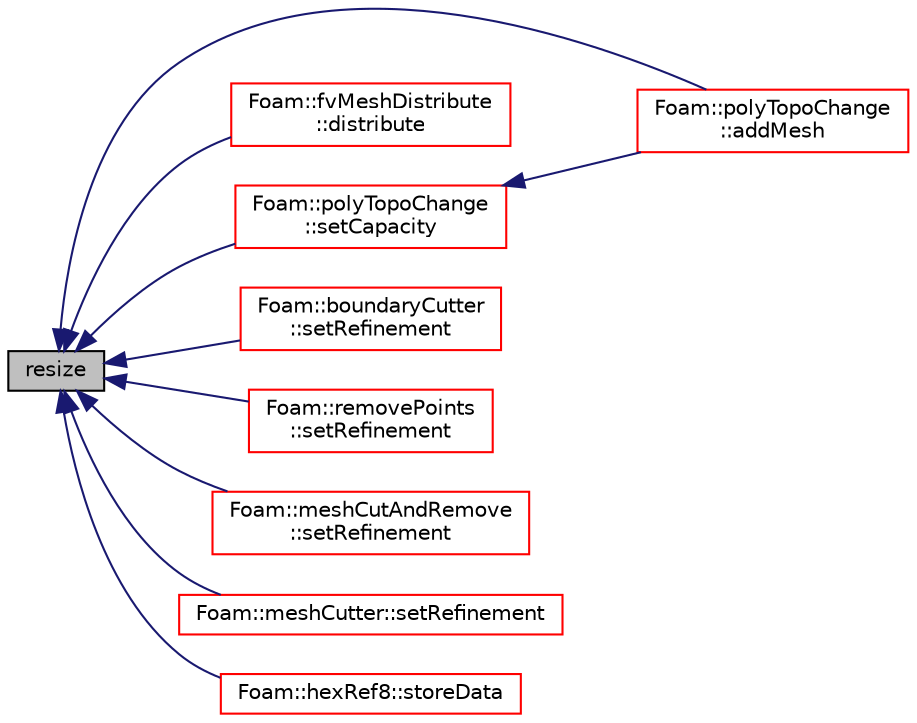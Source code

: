 digraph "resize"
{
  bgcolor="transparent";
  edge [fontname="Helvetica",fontsize="10",labelfontname="Helvetica",labelfontsize="10"];
  node [fontname="Helvetica",fontsize="10",shape=record];
  rankdir="LR";
  Node4751 [label="resize",height=0.2,width=0.4,color="black", fillcolor="grey75", style="filled", fontcolor="black"];
  Node4751 -> Node4752 [dir="back",color="midnightblue",fontsize="10",style="solid",fontname="Helvetica"];
  Node4752 [label="Foam::polyTopoChange\l::addMesh",height=0.2,width=0.4,color="red",URL="$a22449.html#a1f97630a2e6369203b99c1d1d1c3cff3",tooltip="Add all points/faces/cells of mesh. Additional offset for patch. "];
  Node4751 -> Node4756 [dir="back",color="midnightblue",fontsize="10",style="solid",fontname="Helvetica"];
  Node4756 [label="Foam::fvMeshDistribute\l::distribute",height=0.2,width=0.4,color="red",URL="$a22197.html#acb11a389cf765470aea69d37a526cf1f",tooltip="Send cells to neighbours according to distribution. "];
  Node4751 -> Node4766 [dir="back",color="midnightblue",fontsize="10",style="solid",fontname="Helvetica"];
  Node4766 [label="Foam::polyTopoChange\l::setCapacity",height=0.2,width=0.4,color="red",URL="$a22449.html#a63533ab96a36c8fc3ca51bf8a0622e36",tooltip="Explicitly pre-size the dynamic storage for expected mesh. "];
  Node4766 -> Node4752 [dir="back",color="midnightblue",fontsize="10",style="solid",fontname="Helvetica"];
  Node4751 -> Node4767 [dir="back",color="midnightblue",fontsize="10",style="solid",fontname="Helvetica"];
  Node4767 [label="Foam::boundaryCutter\l::setRefinement",height=0.2,width=0.4,color="red",URL="$a22245.html#af2a66719cccb66a09867e321aae596bd",tooltip="Do actual cutting with cut description. Inserts mesh changes. "];
  Node4751 -> Node4769 [dir="back",color="midnightblue",fontsize="10",style="solid",fontname="Helvetica"];
  Node4769 [label="Foam::removePoints\l::setRefinement",height=0.2,width=0.4,color="red",URL="$a22485.html#a9e4bbed42eb828caa39cf0e1c437bb88",tooltip="Play commands into polyTopoChange to remove points. Gets. "];
  Node4751 -> Node4783 [dir="back",color="midnightblue",fontsize="10",style="solid",fontname="Helvetica"];
  Node4783 [label="Foam::meshCutAndRemove\l::setRefinement",height=0.2,width=0.4,color="red",URL="$a22249.html#ad6a2acdc12be8ac11fcb64607238e053",tooltip="Do actual cutting with cut description. Inserts mesh changes. "];
  Node4751 -> Node4785 [dir="back",color="midnightblue",fontsize="10",style="solid",fontname="Helvetica"];
  Node4785 [label="Foam::meshCutter::setRefinement",height=0.2,width=0.4,color="red",URL="$a22253.html#ad6964ecaeb84631835d8a4e51bf706bb",tooltip="Do actual cutting with cut description. Inserts mesh changes. "];
  Node4751 -> Node4790 [dir="back",color="midnightblue",fontsize="10",style="solid",fontname="Helvetica"];
  Node4790 [label="Foam::hexRef8::storeData",height=0.2,width=0.4,color="red",URL="$a22413.html#aca564b3e1d6bf72a398ffc8c17668020",tooltip="Signal points/face/cells for which to store data. "];
}
